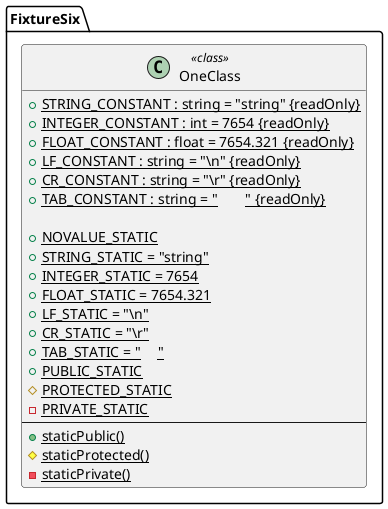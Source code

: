 @startuml
namespace FixtureSix {
  class OneClass << class >> {
    +{static} STRING_CONSTANT : string = "string" {readOnly}
    +{static} INTEGER_CONSTANT : int = 7654 {readOnly}
    +{static} FLOAT_CONSTANT : float = 7654.321 {readOnly}
    +{static} LF_CONSTANT : string = "\\n" {readOnly}
    +{static} CR_CONSTANT : string = "\\r" {readOnly}
    +{static} TAB_CONSTANT : string = "\\t" {readOnly}

    + {static} NOVALUE_STATIC
    + {static} STRING_STATIC = "string"
    + {static} INTEGER_STATIC = 7654
    + {static} FLOAT_STATIC = 7654.321
    + {static} LF_STATIC = "\\n"
    + {static} CR_STATIC = "\\r"
    + {static} TAB_STATIC = "\\t"
    + {static} PUBLIC_STATIC
    # {static} PROTECTED_STATIC
    – {static} PRIVATE_STATIC
    --
    +{static}staticPublic()
    #{static}staticProtected()
    –{static}staticPrivate()
  }
}
@enduml
